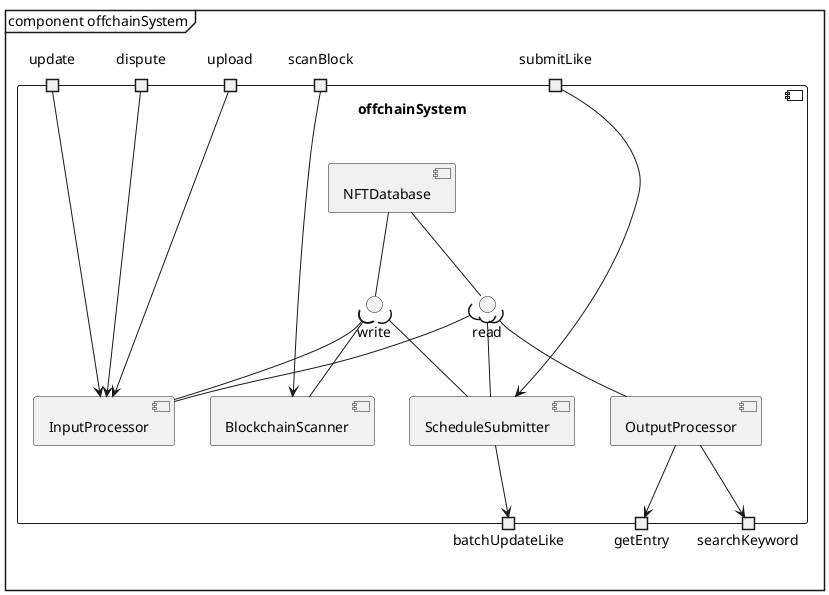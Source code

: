 @startuml offchain_system
mainframe component offchainSystem

component offchainSystem {
    [InputProcessor] as ip
    portin upload as ul
    portin update as ud
    portin dispute as dp

    [BlockchainScanner] as bs
    portin scanBlock as sc

    [ScheduleSubmitter] as ssm
    portin submitLike as sl
    portout batchUpdateLike as bul

    [NFTDatabase] as db
    () "write" as w
    () "read" as r

    [OutputProcessor] as op
    portout getEntry as ge
    portout searchKeyword as sk

}

' Input Processor
ul --> ip
ud --> ip
dp --> ip

w )-- ip
r )-- ip


' Blockchain Scanner
sc --> bs

w )-- bs


' Schedule Submitter
sl --> ssm

w )-- ssm
r )-- ssm

ssm --> bul


' NFT Database
db --() w
db --() r


' Output Processor
op --> ge
op --> sk

r )-- op

@enduml